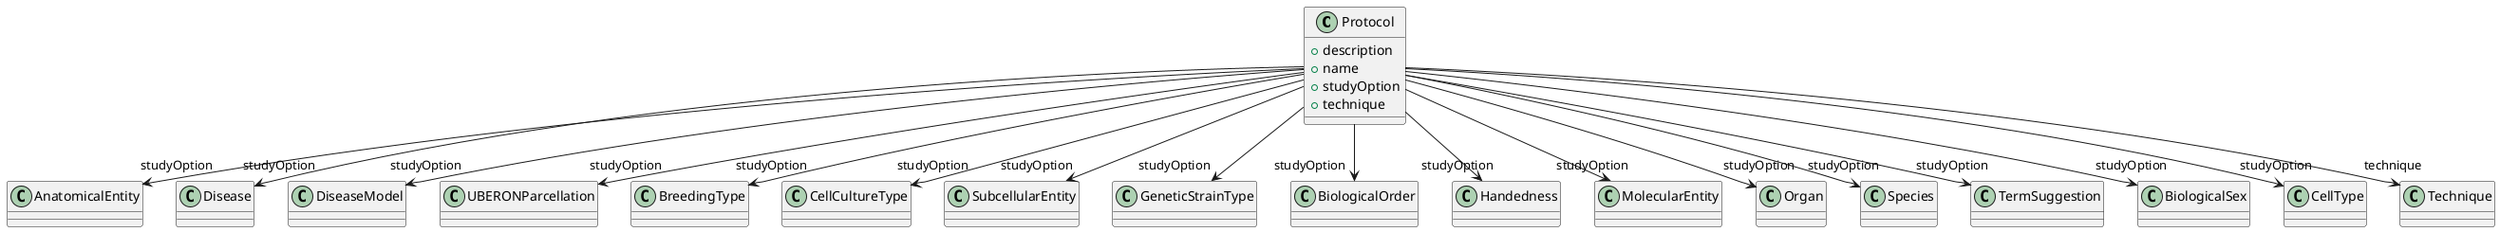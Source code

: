 @startuml
class Protocol {
+description
+name
+studyOption
+technique

}
Protocol -d-> "studyOption" AnatomicalEntity
Protocol -d-> "studyOption" Disease
Protocol -d-> "studyOption" DiseaseModel
Protocol -d-> "studyOption" UBERONParcellation
Protocol -d-> "studyOption" BreedingType
Protocol -d-> "studyOption" CellCultureType
Protocol -d-> "studyOption" SubcellularEntity
Protocol -d-> "studyOption" GeneticStrainType
Protocol -d-> "studyOption" BiologicalOrder
Protocol -d-> "studyOption" Handedness
Protocol -d-> "studyOption" MolecularEntity
Protocol -d-> "studyOption" Organ
Protocol -d-> "studyOption" Species
Protocol -d-> "studyOption" TermSuggestion
Protocol -d-> "studyOption" BiologicalSex
Protocol -d-> "studyOption" CellType
Protocol -d-> "technique" Technique

@enduml